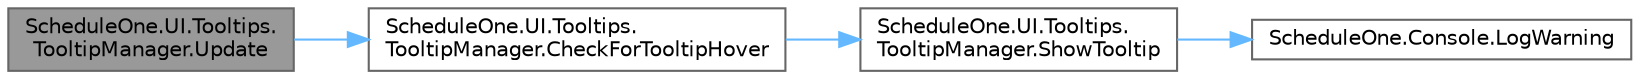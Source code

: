 digraph "ScheduleOne.UI.Tooltips.TooltipManager.Update"
{
 // LATEX_PDF_SIZE
  bgcolor="transparent";
  edge [fontname=Helvetica,fontsize=10,labelfontname=Helvetica,labelfontsize=10];
  node [fontname=Helvetica,fontsize=10,shape=box,height=0.2,width=0.4];
  rankdir="LR";
  Node1 [id="Node000001",label="ScheduleOne.UI.Tooltips.\lTooltipManager.Update",height=0.2,width=0.4,color="gray40", fillcolor="grey60", style="filled", fontcolor="black",tooltip=" "];
  Node1 -> Node2 [id="edge1_Node000001_Node000002",color="steelblue1",style="solid",tooltip=" "];
  Node2 [id="Node000002",label="ScheduleOne.UI.Tooltips.\lTooltipManager.CheckForTooltipHover",height=0.2,width=0.4,color="grey40", fillcolor="white", style="filled",URL="$class_schedule_one_1_1_u_i_1_1_tooltips_1_1_tooltip_manager.html#a1f920733f5d3c676096e3f62a764891e",tooltip=" "];
  Node2 -> Node3 [id="edge2_Node000002_Node000003",color="steelblue1",style="solid",tooltip=" "];
  Node3 [id="Node000003",label="ScheduleOne.UI.Tooltips.\lTooltipManager.ShowTooltip",height=0.2,width=0.4,color="grey40", fillcolor="white", style="filled",URL="$class_schedule_one_1_1_u_i_1_1_tooltips_1_1_tooltip_manager.html#a3922f28f09374c512e57f4ee62d5053f",tooltip=" "];
  Node3 -> Node4 [id="edge3_Node000003_Node000004",color="steelblue1",style="solid",tooltip=" "];
  Node4 [id="Node000004",label="ScheduleOne.Console.LogWarning",height=0.2,width=0.4,color="grey40", fillcolor="white", style="filled",URL="$class_schedule_one_1_1_console.html#a4af4a471d16b1029b44a8121bf41d45c",tooltip=" "];
}
